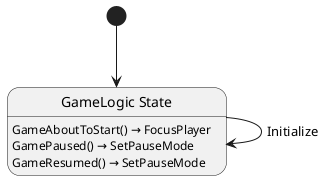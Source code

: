 @startuml GameLogic
state "GameLogic State" as TheLastLeviathan_Game_GameLogic_State {
  TheLastLeviathan_Game_GameLogic_State : GameAboutToStart() → FocusPlayer
  TheLastLeviathan_Game_GameLogic_State : GamePaused() → SetPauseMode
  TheLastLeviathan_Game_GameLogic_State : GameResumed() → SetPauseMode
}

TheLastLeviathan_Game_GameLogic_State --> TheLastLeviathan_Game_GameLogic_State : Initialize

[*] --> TheLastLeviathan_Game_GameLogic_State
@enduml